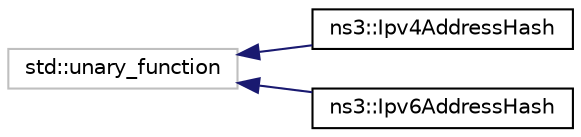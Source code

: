 digraph "Graphical Class Hierarchy"
{
 // LATEX_PDF_SIZE
  edge [fontname="Helvetica",fontsize="10",labelfontname="Helvetica",labelfontsize="10"];
  node [fontname="Helvetica",fontsize="10",shape=record];
  rankdir="LR";
  Node4013 [label="std::unary_function",height=0.2,width=0.4,color="grey75", fillcolor="white", style="filled",tooltip=" "];
  Node4013 -> Node0 [dir="back",color="midnightblue",fontsize="10",style="solid",fontname="Helvetica"];
  Node0 [label="ns3::Ipv4AddressHash",height=0.2,width=0.4,color="black", fillcolor="white", style="filled",URL="$classns3_1_1_ipv4_address_hash.html",tooltip="Class providing an hash for IPv4 addresses."];
  Node4013 -> Node4015 [dir="back",color="midnightblue",fontsize="10",style="solid",fontname="Helvetica"];
  Node4015 [label="ns3::Ipv6AddressHash",height=0.2,width=0.4,color="black", fillcolor="white", style="filled",URL="$classns3_1_1_ipv6_address_hash.html",tooltip="Hash function class for IPv6 addresses."];
}
